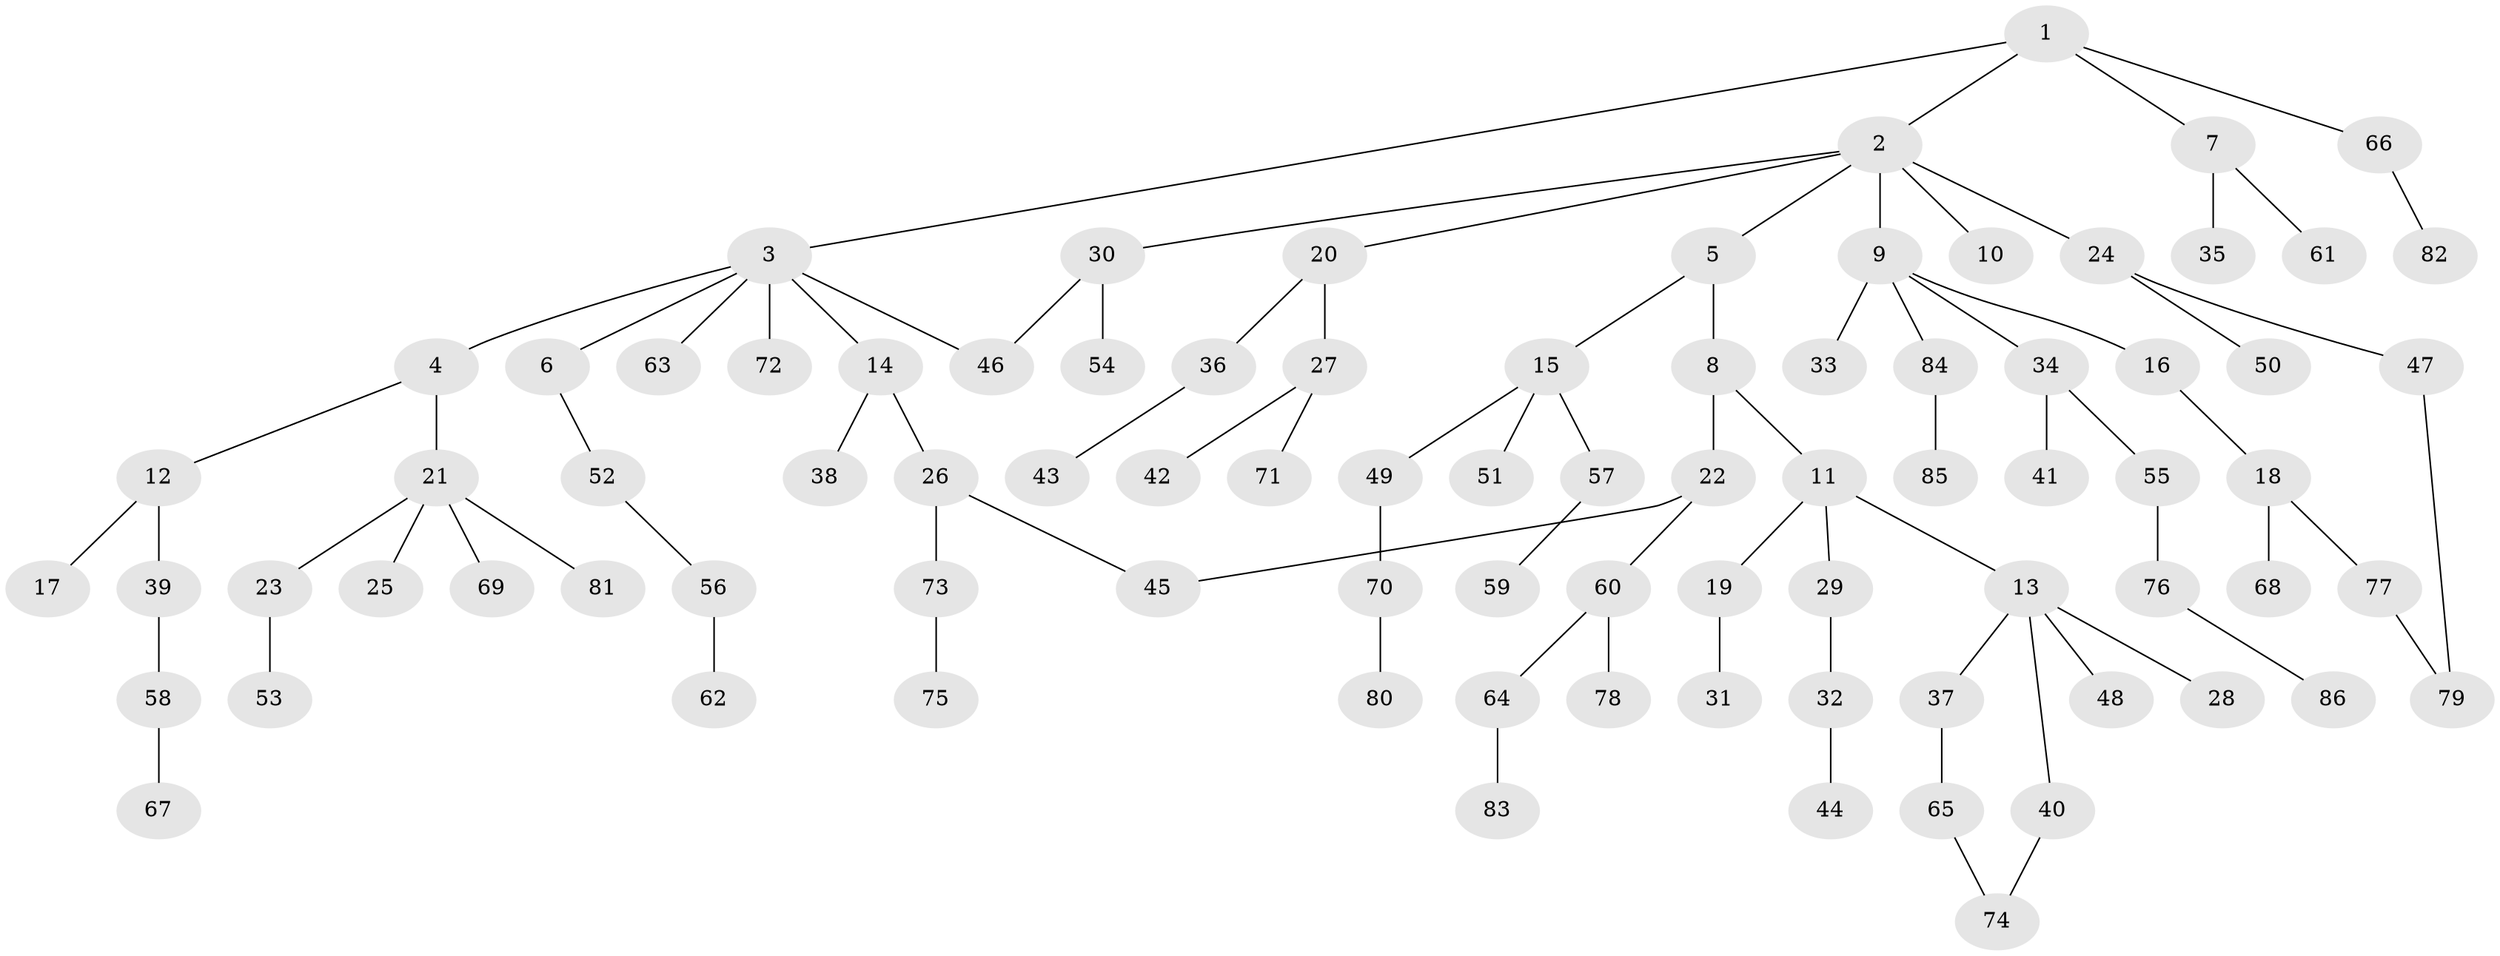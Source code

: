 // Generated by graph-tools (version 1.1) at 2025/49/03/09/25 03:49:23]
// undirected, 86 vertices, 89 edges
graph export_dot {
graph [start="1"]
  node [color=gray90,style=filled];
  1;
  2;
  3;
  4;
  5;
  6;
  7;
  8;
  9;
  10;
  11;
  12;
  13;
  14;
  15;
  16;
  17;
  18;
  19;
  20;
  21;
  22;
  23;
  24;
  25;
  26;
  27;
  28;
  29;
  30;
  31;
  32;
  33;
  34;
  35;
  36;
  37;
  38;
  39;
  40;
  41;
  42;
  43;
  44;
  45;
  46;
  47;
  48;
  49;
  50;
  51;
  52;
  53;
  54;
  55;
  56;
  57;
  58;
  59;
  60;
  61;
  62;
  63;
  64;
  65;
  66;
  67;
  68;
  69;
  70;
  71;
  72;
  73;
  74;
  75;
  76;
  77;
  78;
  79;
  80;
  81;
  82;
  83;
  84;
  85;
  86;
  1 -- 2;
  1 -- 3;
  1 -- 7;
  1 -- 66;
  2 -- 5;
  2 -- 9;
  2 -- 10;
  2 -- 20;
  2 -- 24;
  2 -- 30;
  3 -- 4;
  3 -- 6;
  3 -- 14;
  3 -- 63;
  3 -- 72;
  3 -- 46;
  4 -- 12;
  4 -- 21;
  5 -- 8;
  5 -- 15;
  6 -- 52;
  7 -- 35;
  7 -- 61;
  8 -- 11;
  8 -- 22;
  9 -- 16;
  9 -- 33;
  9 -- 34;
  9 -- 84;
  11 -- 13;
  11 -- 19;
  11 -- 29;
  12 -- 17;
  12 -- 39;
  13 -- 28;
  13 -- 37;
  13 -- 40;
  13 -- 48;
  14 -- 26;
  14 -- 38;
  15 -- 49;
  15 -- 51;
  15 -- 57;
  16 -- 18;
  18 -- 68;
  18 -- 77;
  19 -- 31;
  20 -- 27;
  20 -- 36;
  21 -- 23;
  21 -- 25;
  21 -- 69;
  21 -- 81;
  22 -- 45;
  22 -- 60;
  23 -- 53;
  24 -- 47;
  24 -- 50;
  26 -- 73;
  26 -- 45;
  27 -- 42;
  27 -- 71;
  29 -- 32;
  30 -- 46;
  30 -- 54;
  32 -- 44;
  34 -- 41;
  34 -- 55;
  36 -- 43;
  37 -- 65;
  39 -- 58;
  40 -- 74;
  47 -- 79;
  49 -- 70;
  52 -- 56;
  55 -- 76;
  56 -- 62;
  57 -- 59;
  58 -- 67;
  60 -- 64;
  60 -- 78;
  64 -- 83;
  65 -- 74;
  66 -- 82;
  70 -- 80;
  73 -- 75;
  76 -- 86;
  77 -- 79;
  84 -- 85;
}
